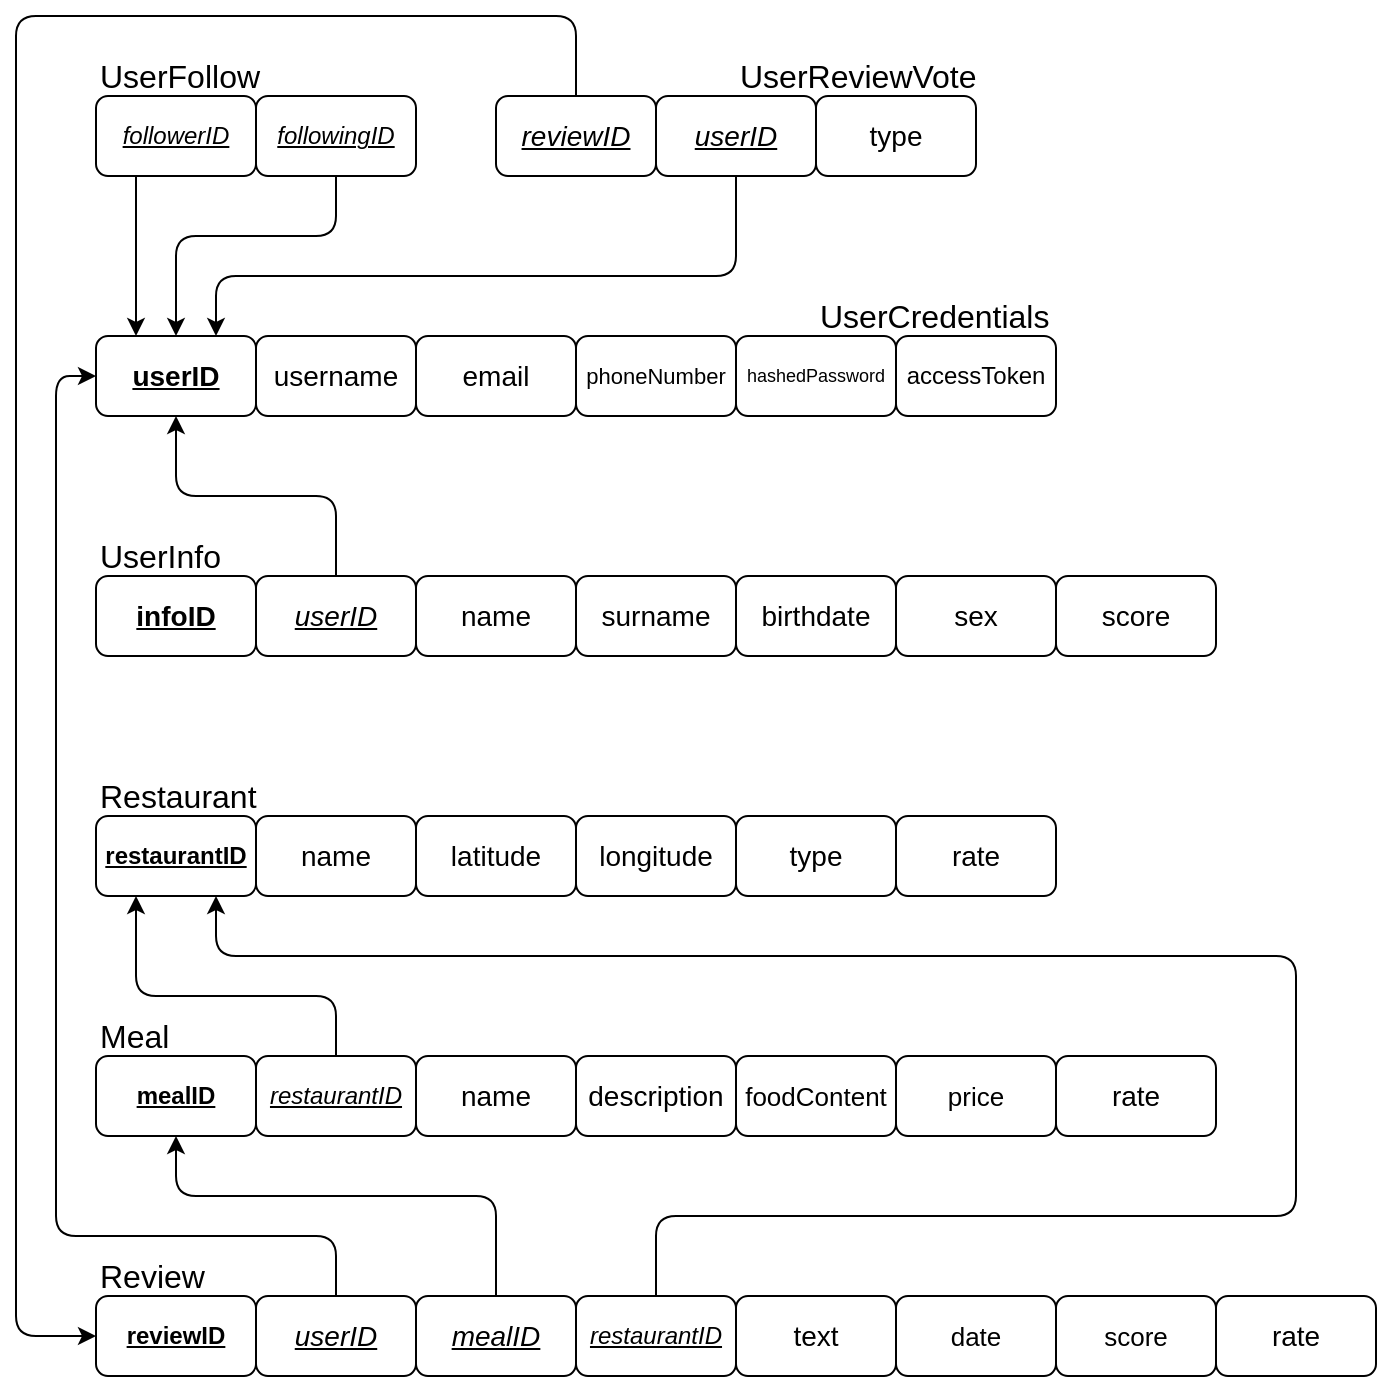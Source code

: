 <mxfile version="18.0.4" type="device"><diagram id="L-dNAJ1W4Gc3cTkOiRYd" name="Sayfa -1"><mxGraphModel dx="1422" dy="857" grid="1" gridSize="10" guides="1" tooltips="1" connect="1" arrows="1" fold="1" page="1" pageScale="1" pageWidth="827" pageHeight="1169" math="0" shadow="0"><root><mxCell id="0"/><mxCell id="1" parent="0"/><mxCell id="x6c8OVP4WzN7kK1MNEJy-4" value="&lt;b style=&quot;font-size: 14px&quot;&gt;&lt;u style=&quot;font-size: 14px&quot;&gt;infoID&lt;/u&gt;&lt;/b&gt;" style="rounded=1;whiteSpace=wrap;html=1;fontSize=14;" parent="1" vertex="1"><mxGeometry x="80" y="420" width="80" height="40" as="geometry"/></mxCell><mxCell id="x6c8OVP4WzN7kK1MNEJy-5" value="UserInfo" style="text;html=1;strokeColor=none;fillColor=none;align=left;verticalAlign=middle;whiteSpace=wrap;rounded=0;fontSize=16;" parent="1" vertex="1"><mxGeometry x="80" y="400" width="80" height="20" as="geometry"/></mxCell><mxCell id="Bybfo-Ipzf35s1DqBAc3-4" style="edgeStyle=orthogonalEdgeStyle;rounded=1;orthogonalLoop=1;jettySize=auto;html=1;exitX=0.5;exitY=0;exitDx=0;exitDy=0;entryX=0.5;entryY=1;entryDx=0;entryDy=0;" parent="1" source="x6c8OVP4WzN7kK1MNEJy-6" target="x6c8OVP4WzN7kK1MNEJy-22" edge="1"><mxGeometry relative="1" as="geometry"/></mxCell><mxCell id="x6c8OVP4WzN7kK1MNEJy-6" value="&lt;span style=&quot;font-size: 14px&quot;&gt;&lt;span style=&quot;font-size: 14px&quot;&gt;&lt;i&gt;&lt;u&gt;userID&lt;/u&gt;&lt;/i&gt;&lt;/span&gt;&lt;/span&gt;" style="rounded=1;whiteSpace=wrap;html=1;fontSize=14;fontStyle=0" parent="1" vertex="1"><mxGeometry x="160" y="420" width="80" height="40" as="geometry"/></mxCell><mxCell id="x6c8OVP4WzN7kK1MNEJy-8" value="&lt;span style=&quot;font-size: 14px&quot;&gt;&lt;span style=&quot;font-size: 14px&quot;&gt;name&lt;/span&gt;&lt;/span&gt;" style="rounded=1;whiteSpace=wrap;html=1;fontSize=14;fontStyle=0" parent="1" vertex="1"><mxGeometry x="240" y="420" width="80" height="40" as="geometry"/></mxCell><mxCell id="x6c8OVP4WzN7kK1MNEJy-9" value="&lt;span style=&quot;font-size: 14px&quot;&gt;&lt;span style=&quot;font-size: 14px&quot;&gt;surname&lt;/span&gt;&lt;/span&gt;" style="rounded=1;whiteSpace=wrap;html=1;fontSize=14;fontStyle=0" parent="1" vertex="1"><mxGeometry x="320" y="420" width="80" height="40" as="geometry"/></mxCell><mxCell id="x6c8OVP4WzN7kK1MNEJy-10" value="&lt;span style=&quot;font-size: 14px&quot;&gt;&lt;span style=&quot;font-size: 14px&quot;&gt;birthdate&lt;/span&gt;&lt;/span&gt;" style="rounded=1;whiteSpace=wrap;html=1;fontSize=14;fontStyle=0" parent="1" vertex="1"><mxGeometry x="400" y="420" width="80" height="40" as="geometry"/></mxCell><mxCell id="x6c8OVP4WzN7kK1MNEJy-11" value="&lt;span style=&quot;font-size: 14px&quot;&gt;&lt;span style=&quot;font-size: 14px&quot;&gt;sex&lt;/span&gt;&lt;/span&gt;" style="rounded=1;whiteSpace=wrap;html=1;fontSize=14;fontStyle=0" parent="1" vertex="1"><mxGeometry x="480" y="420" width="80" height="40" as="geometry"/></mxCell><mxCell id="x6c8OVP4WzN7kK1MNEJy-12" value="&lt;span style=&quot;font-size: 14px&quot;&gt;&lt;span style=&quot;font-size: 14px&quot;&gt;score&lt;/span&gt;&lt;/span&gt;" style="rounded=1;whiteSpace=wrap;html=1;fontSize=14;fontStyle=0" parent="1" vertex="1"><mxGeometry x="560" y="420" width="80" height="40" as="geometry"/></mxCell><mxCell id="x6c8OVP4WzN7kK1MNEJy-14" value="UserCredentials" style="text;html=1;strokeColor=none;fillColor=none;align=left;verticalAlign=middle;whiteSpace=wrap;rounded=0;fontSize=16;" parent="1" vertex="1"><mxGeometry x="440" y="280" width="120" height="20" as="geometry"/></mxCell><mxCell id="x6c8OVP4WzN7kK1MNEJy-15" value="&lt;span style=&quot;font-size: 14px&quot;&gt;&lt;span style=&quot;font-size: 14px&quot;&gt;username&lt;/span&gt;&lt;/span&gt;" style="rounded=1;whiteSpace=wrap;html=1;fontSize=14;fontStyle=0" parent="1" vertex="1"><mxGeometry x="160" y="300" width="80" height="40" as="geometry"/></mxCell><mxCell id="x6c8OVP4WzN7kK1MNEJy-16" value="&lt;span style=&quot;font-size: 14px&quot;&gt;&lt;span style=&quot;font-size: 14px&quot;&gt;email&lt;/span&gt;&lt;/span&gt;" style="rounded=1;whiteSpace=wrap;html=1;fontSize=14;fontStyle=0" parent="1" vertex="1"><mxGeometry x="240" y="300" width="80" height="40" as="geometry"/></mxCell><mxCell id="x6c8OVP4WzN7kK1MNEJy-17" value="&lt;span style=&quot;font-size: 11px;&quot;&gt;&lt;span style=&quot;font-size: 11px;&quot;&gt;phoneNumber&lt;/span&gt;&lt;/span&gt;" style="rounded=1;whiteSpace=wrap;html=1;fontSize=11;fontStyle=0" parent="1" vertex="1"><mxGeometry x="320" y="300" width="80" height="40" as="geometry"/></mxCell><mxCell id="x6c8OVP4WzN7kK1MNEJy-18" value="&lt;span style=&quot;font-size: 9px;&quot;&gt;&lt;span style=&quot;font-size: 9px;&quot;&gt;hashedPassword&lt;/span&gt;&lt;/span&gt;" style="rounded=1;whiteSpace=wrap;html=1;fontSize=9;fontStyle=0" parent="1" vertex="1"><mxGeometry x="400" y="300" width="80" height="40" as="geometry"/></mxCell><mxCell id="x6c8OVP4WzN7kK1MNEJy-19" value="&lt;span style=&quot;font-size: 12px;&quot;&gt;&lt;span style=&quot;font-size: 12px;&quot;&gt;accessToken&lt;/span&gt;&lt;/span&gt;" style="rounded=1;whiteSpace=wrap;html=1;fontSize=12;fontStyle=0" parent="1" vertex="1"><mxGeometry x="480" y="300" width="80" height="40" as="geometry"/></mxCell><mxCell id="x6c8OVP4WzN7kK1MNEJy-22" value="&lt;span style=&quot;font-size: 14px&quot;&gt;&lt;span style=&quot;font-size: 14px&quot;&gt;&lt;u&gt;&lt;b&gt;userID&lt;/b&gt;&lt;/u&gt;&lt;/span&gt;&lt;/span&gt;" style="rounded=1;whiteSpace=wrap;html=1;fontSize=14;fontStyle=0" parent="1" vertex="1"><mxGeometry x="80" y="300" width="80" height="40" as="geometry"/></mxCell><mxCell id="Bybfo-Ipzf35s1DqBAc3-3" style="edgeStyle=orthogonalEdgeStyle;rounded=1;orthogonalLoop=1;jettySize=auto;html=1;exitX=0.25;exitY=1;exitDx=0;exitDy=0;entryX=0.25;entryY=0;entryDx=0;entryDy=0;" parent="1" source="x6c8OVP4WzN7kK1MNEJy-24" target="x6c8OVP4WzN7kK1MNEJy-22" edge="1"><mxGeometry relative="1" as="geometry"/></mxCell><mxCell id="x6c8OVP4WzN7kK1MNEJy-24" value="&lt;i&gt;&lt;u&gt;followerID&lt;/u&gt;&lt;/i&gt;" style="rounded=1;whiteSpace=wrap;html=1;fontSize=12;" parent="1" vertex="1"><mxGeometry x="80" y="180" width="80" height="40" as="geometry"/></mxCell><mxCell id="Bybfo-Ipzf35s1DqBAc3-2" style="edgeStyle=orthogonalEdgeStyle;rounded=1;orthogonalLoop=1;jettySize=auto;html=1;exitX=0.5;exitY=1;exitDx=0;exitDy=0;entryX=0.5;entryY=0;entryDx=0;entryDy=0;" parent="1" source="x6c8OVP4WzN7kK1MNEJy-25" target="x6c8OVP4WzN7kK1MNEJy-22" edge="1"><mxGeometry relative="1" as="geometry"><Array as="points"><mxPoint x="200" y="250"/><mxPoint x="120" y="250"/></Array></mxGeometry></mxCell><mxCell id="x6c8OVP4WzN7kK1MNEJy-25" value="&lt;i&gt;&lt;u&gt;followingID&lt;/u&gt;&lt;/i&gt;" style="rounded=1;whiteSpace=wrap;html=1;fontSize=12;" parent="1" vertex="1"><mxGeometry x="160" y="180" width="80" height="40" as="geometry"/></mxCell><mxCell id="x6c8OVP4WzN7kK1MNEJy-26" value="UserFollow" style="text;html=1;strokeColor=none;fillColor=none;align=left;verticalAlign=middle;whiteSpace=wrap;rounded=0;fontSize=16;" parent="1" vertex="1"><mxGeometry x="80" y="160" width="80" height="20" as="geometry"/></mxCell><mxCell id="8LRaDS7iJYAJ30y3YSPf-1" value="&lt;b style=&quot;font-size: 12px;&quot;&gt;&lt;u style=&quot;font-size: 12px;&quot;&gt;restaurantID&lt;/u&gt;&lt;/b&gt;" style="rounded=1;whiteSpace=wrap;html=1;fontSize=12;" parent="1" vertex="1"><mxGeometry x="80" y="540" width="80" height="40" as="geometry"/></mxCell><mxCell id="8LRaDS7iJYAJ30y3YSPf-2" value="Restaurant" style="text;html=1;strokeColor=none;fillColor=none;align=left;verticalAlign=middle;whiteSpace=wrap;rounded=0;fontSize=16;" parent="1" vertex="1"><mxGeometry x="80" y="520" width="80" height="20" as="geometry"/></mxCell><mxCell id="8LRaDS7iJYAJ30y3YSPf-4" value="&lt;span style=&quot;font-size: 14px&quot;&gt;&lt;span style=&quot;font-size: 14px&quot;&gt;name&lt;/span&gt;&lt;/span&gt;" style="rounded=1;whiteSpace=wrap;html=1;fontSize=14;fontStyle=0" parent="1" vertex="1"><mxGeometry x="160" y="540" width="80" height="40" as="geometry"/></mxCell><mxCell id="8LRaDS7iJYAJ30y3YSPf-5" value="&lt;span style=&quot;font-size: 14px&quot;&gt;&lt;span style=&quot;font-size: 14px&quot;&gt;latitude&lt;/span&gt;&lt;/span&gt;" style="rounded=1;whiteSpace=wrap;html=1;fontSize=14;fontStyle=0" parent="1" vertex="1"><mxGeometry x="240" y="540" width="80" height="40" as="geometry"/></mxCell><mxCell id="8LRaDS7iJYAJ30y3YSPf-6" value="&lt;span style=&quot;font-size: 14px&quot;&gt;&lt;span style=&quot;font-size: 14px&quot;&gt;type&lt;/span&gt;&lt;/span&gt;" style="rounded=1;whiteSpace=wrap;html=1;fontSize=14;fontStyle=0" parent="1" vertex="1"><mxGeometry x="400" y="540" width="80" height="40" as="geometry"/></mxCell><mxCell id="8LRaDS7iJYAJ30y3YSPf-8" value="&lt;span style=&quot;font-size: 14px&quot;&gt;&lt;span style=&quot;font-size: 14px&quot;&gt;rate&lt;/span&gt;&lt;/span&gt;" style="rounded=1;whiteSpace=wrap;html=1;fontSize=14;fontStyle=0" parent="1" vertex="1"><mxGeometry x="480" y="540" width="80" height="40" as="geometry"/></mxCell><mxCell id="8LRaDS7iJYAJ30y3YSPf-9" value="&lt;b style=&quot;font-size: 12px&quot;&gt;&lt;u style=&quot;font-size: 12px&quot;&gt;mealID&lt;/u&gt;&lt;/b&gt;" style="rounded=1;whiteSpace=wrap;html=1;fontSize=12;" parent="1" vertex="1"><mxGeometry x="80" y="660" width="80" height="40" as="geometry"/></mxCell><mxCell id="8LRaDS7iJYAJ30y3YSPf-10" value="Meal" style="text;html=1;strokeColor=none;fillColor=none;align=left;verticalAlign=middle;whiteSpace=wrap;rounded=0;fontSize=16;" parent="1" vertex="1"><mxGeometry x="80" y="640" width="80" height="20" as="geometry"/></mxCell><mxCell id="8LRaDS7iJYAJ30y3YSPf-11" value="&lt;span style=&quot;font-size: 14px&quot;&gt;&lt;span style=&quot;font-size: 14px&quot;&gt;name&lt;/span&gt;&lt;/span&gt;" style="rounded=1;whiteSpace=wrap;html=1;fontSize=14;fontStyle=0" parent="1" vertex="1"><mxGeometry x="240" y="660" width="80" height="40" as="geometry"/></mxCell><mxCell id="8LRaDS7iJYAJ30y3YSPf-12" value="&lt;span style=&quot;font-size: 14px&quot;&gt;&lt;span style=&quot;font-size: 14px&quot;&gt;description&lt;/span&gt;&lt;/span&gt;" style="rounded=1;whiteSpace=wrap;html=1;fontSize=14;fontStyle=0" parent="1" vertex="1"><mxGeometry x="320" y="660" width="80" height="40" as="geometry"/></mxCell><mxCell id="8LRaDS7iJYAJ30y3YSPf-13" value="foodContent" style="rounded=1;whiteSpace=wrap;html=1;fontSize=13;fontStyle=0" parent="1" vertex="1"><mxGeometry x="400" y="660" width="80" height="40" as="geometry"/></mxCell><mxCell id="8LRaDS7iJYAJ30y3YSPf-17" style="edgeStyle=orthogonalEdgeStyle;rounded=1;orthogonalLoop=1;jettySize=auto;html=1;exitX=0.5;exitY=0;exitDx=0;exitDy=0;fontSize=12;entryX=0.25;entryY=1;entryDx=0;entryDy=0;" parent="1" source="8LRaDS7iJYAJ30y3YSPf-16" target="8LRaDS7iJYAJ30y3YSPf-1" edge="1"><mxGeometry relative="1" as="geometry"><mxPoint x="110" y="580" as="targetPoint"/><Array as="points"><mxPoint x="200" y="630"/><mxPoint x="100" y="630"/></Array></mxGeometry></mxCell><mxCell id="8LRaDS7iJYAJ30y3YSPf-16" value="&lt;span style=&quot;font-size: 12px;&quot;&gt;&lt;span style=&quot;font-size: 12px;&quot;&gt;&lt;i style=&quot;font-size: 12px;&quot;&gt;&lt;u style=&quot;font-size: 12px;&quot;&gt;restaurantID&lt;/u&gt;&lt;/i&gt;&lt;/span&gt;&lt;/span&gt;" style="rounded=1;whiteSpace=wrap;html=1;fontSize=12;fontStyle=0" parent="1" vertex="1"><mxGeometry x="160" y="660" width="80" height="40" as="geometry"/></mxCell><mxCell id="8LRaDS7iJYAJ30y3YSPf-18" value="&lt;b style=&quot;font-size: 12px&quot;&gt;&lt;u style=&quot;font-size: 12px&quot;&gt;reviewID&lt;/u&gt;&lt;/b&gt;" style="rounded=1;whiteSpace=wrap;html=1;fontSize=12;" parent="1" vertex="1"><mxGeometry x="80" y="780" width="80" height="40" as="geometry"/></mxCell><mxCell id="8LRaDS7iJYAJ30y3YSPf-19" value="Review" style="text;html=1;strokeColor=none;fillColor=none;align=left;verticalAlign=middle;whiteSpace=wrap;rounded=0;fontSize=16;" parent="1" vertex="1"><mxGeometry x="80" y="760" width="80" height="20" as="geometry"/></mxCell><mxCell id="8LRaDS7iJYAJ30y3YSPf-21" value="&lt;span style=&quot;font-size: 14px&quot;&gt;&lt;span style=&quot;font-size: 14px&quot;&gt;text&lt;/span&gt;&lt;/span&gt;" style="rounded=1;whiteSpace=wrap;html=1;fontSize=14;fontStyle=0" parent="1" vertex="1"><mxGeometry x="400" y="780" width="80" height="40" as="geometry"/></mxCell><mxCell id="8LRaDS7iJYAJ30y3YSPf-22" value="date" style="rounded=1;whiteSpace=wrap;html=1;fontSize=13;fontStyle=0" parent="1" vertex="1"><mxGeometry x="480" y="780" width="80" height="40" as="geometry"/></mxCell><mxCell id="8LRaDS7iJYAJ30y3YSPf-25" style="edgeStyle=orthogonalEdgeStyle;rounded=1;orthogonalLoop=1;jettySize=auto;html=1;exitX=0.5;exitY=0;exitDx=0;exitDy=0;entryX=0.75;entryY=1;entryDx=0;entryDy=0;fontSize=13;" parent="1" source="8LRaDS7iJYAJ30y3YSPf-23" target="8LRaDS7iJYAJ30y3YSPf-1" edge="1"><mxGeometry relative="1" as="geometry"><Array as="points"><mxPoint x="360" y="740"/><mxPoint x="680" y="740"/><mxPoint x="680" y="610"/><mxPoint x="140" y="610"/></Array></mxGeometry></mxCell><mxCell id="8LRaDS7iJYAJ30y3YSPf-23" value="&lt;span style=&quot;font-size: 12px;&quot;&gt;&lt;span style=&quot;font-size: 12px;&quot;&gt;&lt;i style=&quot;font-size: 12px;&quot;&gt;&lt;u style=&quot;font-size: 12px;&quot;&gt;restaurantID&lt;/u&gt;&lt;/i&gt;&lt;/span&gt;&lt;/span&gt;" style="rounded=1;whiteSpace=wrap;html=1;fontSize=12;fontStyle=0" parent="1" vertex="1"><mxGeometry x="320" y="780" width="80" height="40" as="geometry"/></mxCell><mxCell id="Bybfo-Ipzf35s1DqBAc3-5" style="edgeStyle=orthogonalEdgeStyle;rounded=1;orthogonalLoop=1;jettySize=auto;html=1;exitX=0.5;exitY=0;exitDx=0;exitDy=0;entryX=0;entryY=0.5;entryDx=0;entryDy=0;" parent="1" source="8LRaDS7iJYAJ30y3YSPf-24" target="x6c8OVP4WzN7kK1MNEJy-22" edge="1"><mxGeometry relative="1" as="geometry"><Array as="points"><mxPoint x="200" y="750"/><mxPoint x="60" y="750"/><mxPoint x="60" y="320"/></Array></mxGeometry></mxCell><mxCell id="8LRaDS7iJYAJ30y3YSPf-24" value="&lt;span style=&quot;font-size: 14px&quot;&gt;&lt;span style=&quot;font-size: 14px&quot;&gt;&lt;i&gt;&lt;u&gt;userID&lt;/u&gt;&lt;/i&gt;&lt;/span&gt;&lt;/span&gt;" style="rounded=1;whiteSpace=wrap;html=1;fontSize=14;fontStyle=0" parent="1" vertex="1"><mxGeometry x="160" y="780" width="80" height="40" as="geometry"/></mxCell><mxCell id="8LRaDS7iJYAJ30y3YSPf-28" style="edgeStyle=orthogonalEdgeStyle;rounded=1;orthogonalLoop=1;jettySize=auto;html=1;exitX=0.5;exitY=0;exitDx=0;exitDy=0;entryX=0.5;entryY=1;entryDx=0;entryDy=0;fontSize=13;" parent="1" source="8LRaDS7iJYAJ30y3YSPf-27" target="8LRaDS7iJYAJ30y3YSPf-9" edge="1"><mxGeometry relative="1" as="geometry"><Array as="points"><mxPoint x="280" y="730"/><mxPoint x="120" y="730"/></Array></mxGeometry></mxCell><mxCell id="8LRaDS7iJYAJ30y3YSPf-27" value="&lt;span style=&quot;font-size: 14px&quot;&gt;&lt;span style=&quot;font-size: 14px&quot;&gt;&lt;i&gt;&lt;u&gt;mealID&lt;/u&gt;&lt;/i&gt;&lt;/span&gt;&lt;/span&gt;" style="rounded=1;whiteSpace=wrap;html=1;fontSize=14;fontStyle=0" parent="1" vertex="1"><mxGeometry x="240" y="780" width="80" height="40" as="geometry"/></mxCell><mxCell id="8LRaDS7iJYAJ30y3YSPf-29" value="score" style="rounded=1;whiteSpace=wrap;html=1;fontSize=13;fontStyle=0" parent="1" vertex="1"><mxGeometry x="560" y="780" width="80" height="40" as="geometry"/></mxCell><mxCell id="8LRaDS7iJYAJ30y3YSPf-30" value="UserReviewVote" style="text;html=1;strokeColor=none;fillColor=none;align=left;verticalAlign=middle;whiteSpace=wrap;rounded=0;fontSize=16;" parent="1" vertex="1"><mxGeometry x="400" y="160" width="80" height="20" as="geometry"/></mxCell><mxCell id="Bybfo-Ipzf35s1DqBAc3-1" style="edgeStyle=orthogonalEdgeStyle;rounded=1;orthogonalLoop=1;jettySize=auto;html=1;exitX=0.5;exitY=1;exitDx=0;exitDy=0;entryX=0.75;entryY=0;entryDx=0;entryDy=0;" parent="1" source="8LRaDS7iJYAJ30y3YSPf-32" target="x6c8OVP4WzN7kK1MNEJy-22" edge="1"><mxGeometry relative="1" as="geometry"><Array as="points"><mxPoint x="400" y="270"/><mxPoint x="140" y="270"/></Array></mxGeometry></mxCell><mxCell id="8LRaDS7iJYAJ30y3YSPf-32" value="&lt;span style=&quot;font-size: 14px&quot;&gt;&lt;span style=&quot;font-size: 14px&quot;&gt;&lt;i&gt;&lt;u&gt;userID&lt;/u&gt;&lt;/i&gt;&lt;/span&gt;&lt;/span&gt;" style="rounded=1;whiteSpace=wrap;html=1;fontSize=14;fontStyle=0" parent="1" vertex="1"><mxGeometry x="360" y="180" width="80" height="40" as="geometry"/></mxCell><mxCell id="8LRaDS7iJYAJ30y3YSPf-34" value="&lt;span style=&quot;font-size: 14px&quot;&gt;&lt;span style=&quot;font-size: 14px&quot;&gt;type&lt;/span&gt;&lt;/span&gt;" style="rounded=1;whiteSpace=wrap;html=1;fontSize=14;fontStyle=0" parent="1" vertex="1"><mxGeometry x="440" y="180" width="80" height="40" as="geometry"/></mxCell><mxCell id="YOH58DoxhM6WRN5LANy3-3" style="edgeStyle=orthogonalEdgeStyle;rounded=1;orthogonalLoop=1;jettySize=auto;html=1;exitX=0.5;exitY=0;exitDx=0;exitDy=0;entryX=0;entryY=0.5;entryDx=0;entryDy=0;" edge="1" parent="1" source="8LRaDS7iJYAJ30y3YSPf-35" target="8LRaDS7iJYAJ30y3YSPf-18"><mxGeometry relative="1" as="geometry"><Array as="points"><mxPoint x="320" y="140"/><mxPoint x="40" y="140"/><mxPoint x="40" y="800"/></Array></mxGeometry></mxCell><mxCell id="8LRaDS7iJYAJ30y3YSPf-35" value="&lt;span style=&quot;font-size: 14px&quot;&gt;&lt;span style=&quot;font-size: 14px&quot;&gt;&lt;i&gt;&lt;u&gt;reviewID&lt;/u&gt;&lt;/i&gt;&lt;/span&gt;&lt;/span&gt;" style="rounded=1;whiteSpace=wrap;html=1;fontSize=14;fontStyle=0" parent="1" vertex="1"><mxGeometry x="280" y="180" width="80" height="40" as="geometry"/></mxCell><mxCell id="nxBSg-LsFvCqG8z1JYcj-1" value="price" style="rounded=1;whiteSpace=wrap;html=1;fontSize=13;fontStyle=0" parent="1" vertex="1"><mxGeometry x="480" y="660" width="80" height="40" as="geometry"/></mxCell><mxCell id="9KRnXzJ-9t2SeVVNHl-4-1" value="&lt;span style=&quot;font-size: 14px&quot;&gt;&lt;span style=&quot;font-size: 14px&quot;&gt;longitude&lt;/span&gt;&lt;/span&gt;" style="rounded=1;whiteSpace=wrap;html=1;fontSize=14;fontStyle=0" parent="1" vertex="1"><mxGeometry x="320" y="540" width="80" height="40" as="geometry"/></mxCell><mxCell id="YOH58DoxhM6WRN5LANy3-1" value="&lt;span style=&quot;font-size: 14px&quot;&gt;&lt;span style=&quot;font-size: 14px&quot;&gt;rate&lt;/span&gt;&lt;/span&gt;" style="rounded=1;whiteSpace=wrap;html=1;fontSize=14;fontStyle=0" vertex="1" parent="1"><mxGeometry x="560" y="660" width="80" height="40" as="geometry"/></mxCell><mxCell id="YOH58DoxhM6WRN5LANy3-2" value="&lt;span style=&quot;font-size: 14px&quot;&gt;&lt;span style=&quot;font-size: 14px&quot;&gt;rate&lt;/span&gt;&lt;/span&gt;" style="rounded=1;whiteSpace=wrap;html=1;fontSize=14;fontStyle=0" vertex="1" parent="1"><mxGeometry x="640" y="780" width="80" height="40" as="geometry"/></mxCell></root></mxGraphModel></diagram></mxfile>